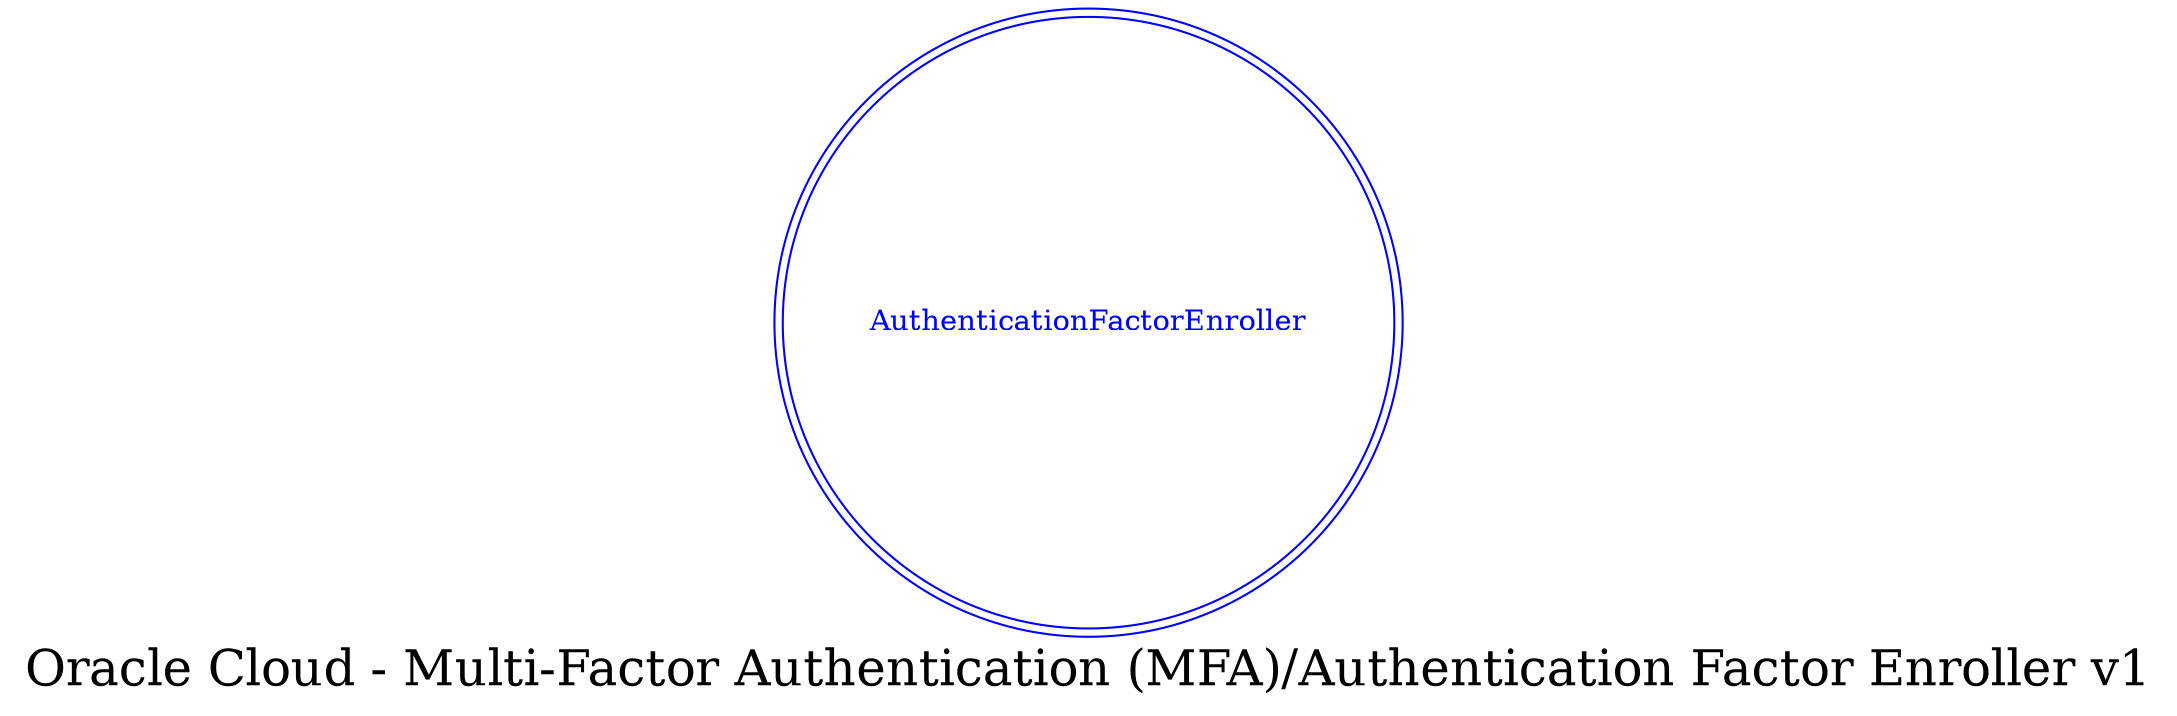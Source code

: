 digraph LexiconGraph {
graph[label="Oracle Cloud - Multi-Factor Authentication (MFA)/Authentication Factor Enroller v1", fontsize=24]
splines=true
"AuthenticationFactorEnroller" [color=blue, fontcolor=blue, shape=doublecircle]
}
